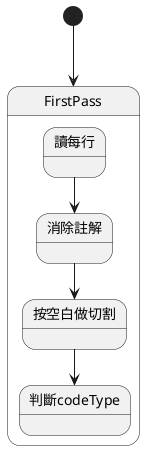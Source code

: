 @startuml
' scale 350 width
[*] --> FirstPass

state FirstPass{
  讀每行 -->消除註解
  消除註解-->按空白做切割
  按空白做切割 --> 判斷codeType
}
